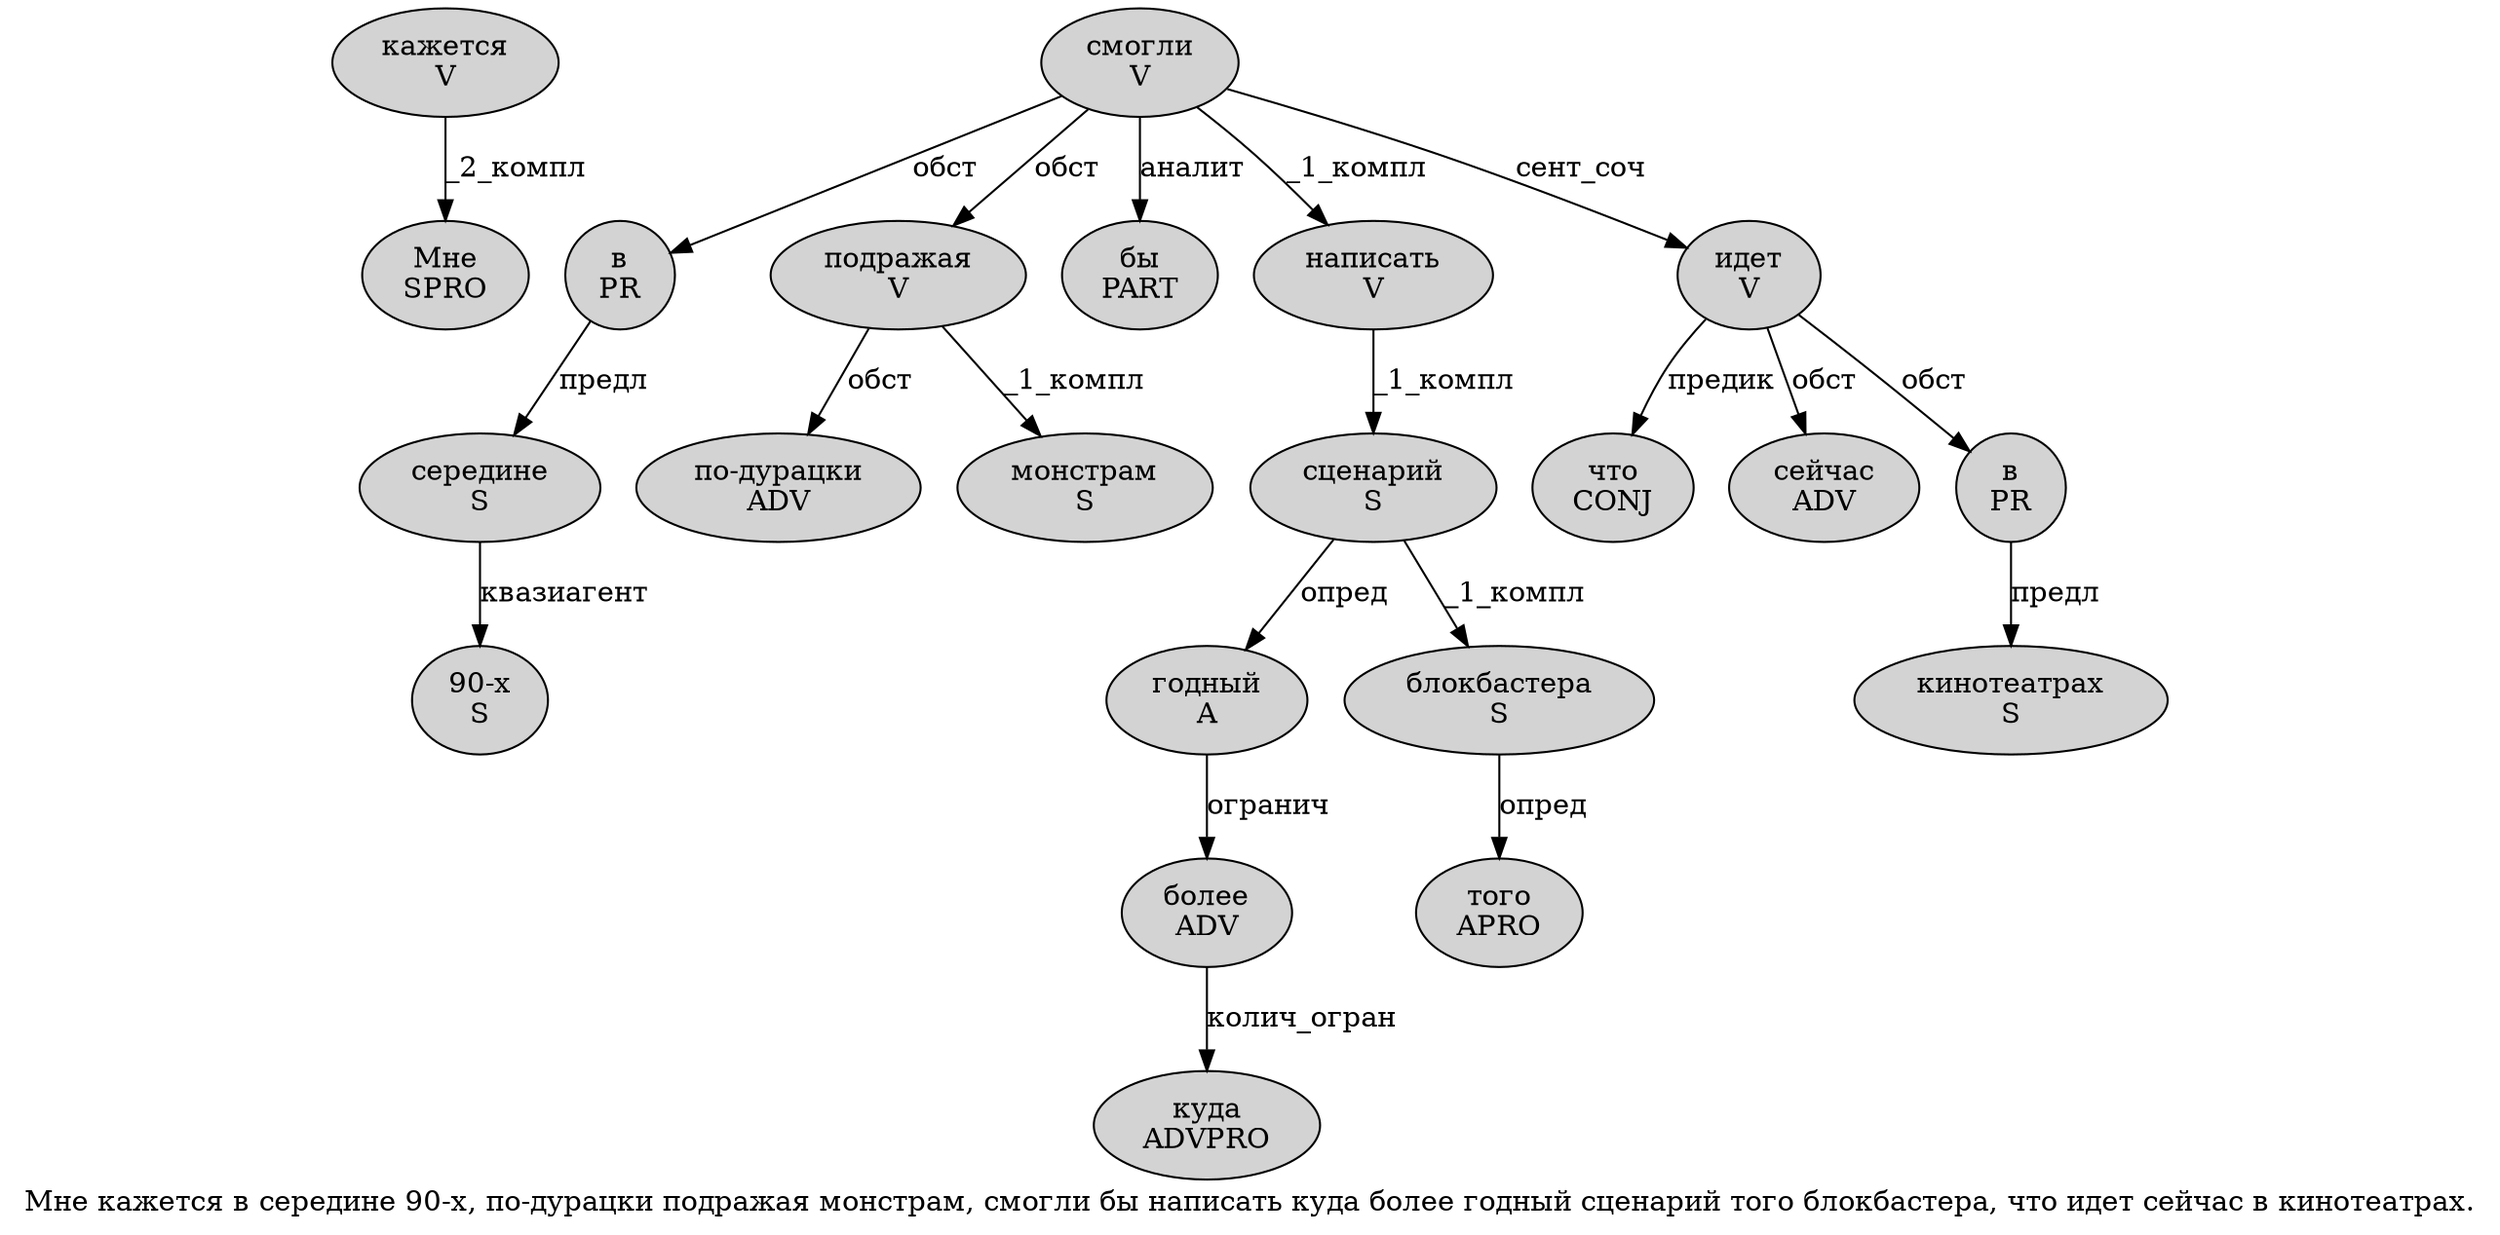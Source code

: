 digraph SENTENCE_4524 {
	graph [label="Мне кажется в середине 90-х, по-дурацки подражая монстрам, смогли бы написать куда более годный сценарий того блокбастера, что идет сейчас в кинотеатрах."]
	node [style=filled]
		0 [label="Мне
SPRO" color="" fillcolor=lightgray penwidth=1 shape=ellipse]
		1 [label="кажется
V" color="" fillcolor=lightgray penwidth=1 shape=ellipse]
		2 [label="в
PR" color="" fillcolor=lightgray penwidth=1 shape=ellipse]
		3 [label="середине
S" color="" fillcolor=lightgray penwidth=1 shape=ellipse]
		4 [label="90-х
S" color="" fillcolor=lightgray penwidth=1 shape=ellipse]
		6 [label="по-дурацки
ADV" color="" fillcolor=lightgray penwidth=1 shape=ellipse]
		7 [label="подражая
V" color="" fillcolor=lightgray penwidth=1 shape=ellipse]
		8 [label="монстрам
S" color="" fillcolor=lightgray penwidth=1 shape=ellipse]
		10 [label="смогли
V" color="" fillcolor=lightgray penwidth=1 shape=ellipse]
		11 [label="бы
PART" color="" fillcolor=lightgray penwidth=1 shape=ellipse]
		12 [label="написать
V" color="" fillcolor=lightgray penwidth=1 shape=ellipse]
		13 [label="куда
ADVPRO" color="" fillcolor=lightgray penwidth=1 shape=ellipse]
		14 [label="более
ADV" color="" fillcolor=lightgray penwidth=1 shape=ellipse]
		15 [label="годный
A" color="" fillcolor=lightgray penwidth=1 shape=ellipse]
		16 [label="сценарий
S" color="" fillcolor=lightgray penwidth=1 shape=ellipse]
		17 [label="того
APRO" color="" fillcolor=lightgray penwidth=1 shape=ellipse]
		18 [label="блокбастера
S" color="" fillcolor=lightgray penwidth=1 shape=ellipse]
		20 [label="что
CONJ" color="" fillcolor=lightgray penwidth=1 shape=ellipse]
		21 [label="идет
V" color="" fillcolor=lightgray penwidth=1 shape=ellipse]
		22 [label="сейчас
ADV" color="" fillcolor=lightgray penwidth=1 shape=ellipse]
		23 [label="в
PR" color="" fillcolor=lightgray penwidth=1 shape=ellipse]
		24 [label="кинотеатрах
S" color="" fillcolor=lightgray penwidth=1 shape=ellipse]
			7 -> 6 [label="обст"]
			7 -> 8 [label="_1_компл"]
			2 -> 3 [label="предл"]
			10 -> 2 [label="обст"]
			10 -> 7 [label="обст"]
			10 -> 11 [label="аналит"]
			10 -> 12 [label="_1_компл"]
			10 -> 21 [label="сент_соч"]
			18 -> 17 [label="опред"]
			3 -> 4 [label="квазиагент"]
			15 -> 14 [label="огранич"]
			12 -> 16 [label="_1_компл"]
			21 -> 20 [label="предик"]
			21 -> 22 [label="обст"]
			21 -> 23 [label="обст"]
			23 -> 24 [label="предл"]
			1 -> 0 [label="_2_компл"]
			16 -> 15 [label="опред"]
			16 -> 18 [label="_1_компл"]
			14 -> 13 [label="колич_огран"]
}